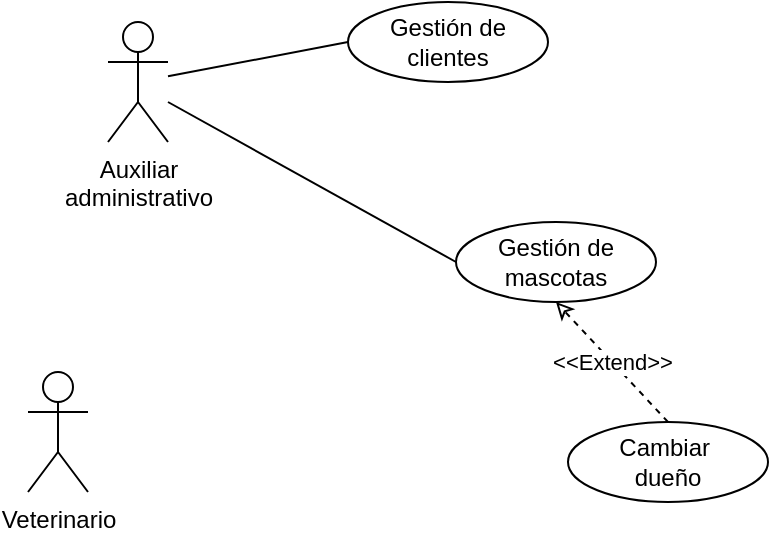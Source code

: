 <mxfile version="21.1.8" type="github">
  <diagram name="Página-1" id="RSb_NTL5c10utN3kaTzD">
    <mxGraphModel dx="839" dy="446" grid="1" gridSize="10" guides="1" tooltips="1" connect="1" arrows="1" fold="1" page="1" pageScale="1" pageWidth="827" pageHeight="1169" math="0" shadow="0">
      <root>
        <mxCell id="0" />
        <mxCell id="1" parent="0" />
        <mxCell id="qrvMgS9rP2UtTbuxi8w0-1" value="Auxiliar&lt;br&gt;administrativo&lt;br&gt;" style="shape=umlActor;verticalLabelPosition=bottom;verticalAlign=top;html=1;outlineConnect=0;" vertex="1" parent="1">
          <mxGeometry x="140" y="380" width="30" height="60" as="geometry" />
        </mxCell>
        <mxCell id="qrvMgS9rP2UtTbuxi8w0-2" value="Gestión de&lt;br&gt;clientes" style="ellipse;whiteSpace=wrap;html=1;" vertex="1" parent="1">
          <mxGeometry x="260" y="370" width="100" height="40" as="geometry" />
        </mxCell>
        <mxCell id="qrvMgS9rP2UtTbuxi8w0-3" value="Veterinario" style="shape=umlActor;verticalLabelPosition=bottom;verticalAlign=top;html=1;outlineConnect=0;" vertex="1" parent="1">
          <mxGeometry x="100" y="555" width="30" height="60" as="geometry" />
        </mxCell>
        <mxCell id="qrvMgS9rP2UtTbuxi8w0-4" value="Gestión de mascotas" style="ellipse;whiteSpace=wrap;html=1;" vertex="1" parent="1">
          <mxGeometry x="314" y="480" width="100" height="40" as="geometry" />
        </mxCell>
        <mxCell id="qrvMgS9rP2UtTbuxi8w0-5" value="Cambiar&amp;nbsp;&lt;br&gt;dueño" style="ellipse;whiteSpace=wrap;html=1;" vertex="1" parent="1">
          <mxGeometry x="370" y="580" width="100" height="40" as="geometry" />
        </mxCell>
        <mxCell id="qrvMgS9rP2UtTbuxi8w0-6" value="&amp;lt;&amp;lt;Extend&amp;gt;&amp;gt;" style="endArrow=classic;dashed=1;html=1;rounded=0;exitX=0.5;exitY=0;exitDx=0;exitDy=0;entryX=0.5;entryY=1;entryDx=0;entryDy=0;endFill=0;" edge="1" parent="1" source="qrvMgS9rP2UtTbuxi8w0-5" target="qrvMgS9rP2UtTbuxi8w0-4">
          <mxGeometry width="50" height="50" relative="1" as="geometry">
            <mxPoint x="390" y="510" as="sourcePoint" />
            <mxPoint x="440" y="460" as="targetPoint" />
          </mxGeometry>
        </mxCell>
        <mxCell id="qrvMgS9rP2UtTbuxi8w0-7" value="" style="endArrow=none;html=1;rounded=0;entryX=0;entryY=0.5;entryDx=0;entryDy=0;" edge="1" parent="1" source="qrvMgS9rP2UtTbuxi8w0-1" target="qrvMgS9rP2UtTbuxi8w0-2">
          <mxGeometry width="50" height="50" relative="1" as="geometry">
            <mxPoint x="390" y="510" as="sourcePoint" />
            <mxPoint x="440" y="460" as="targetPoint" />
          </mxGeometry>
        </mxCell>
        <mxCell id="qrvMgS9rP2UtTbuxi8w0-8" value="" style="endArrow=none;html=1;rounded=0;entryX=0;entryY=0.5;entryDx=0;entryDy=0;" edge="1" parent="1" target="qrvMgS9rP2UtTbuxi8w0-4">
          <mxGeometry width="50" height="50" relative="1" as="geometry">
            <mxPoint x="170" y="420" as="sourcePoint" />
            <mxPoint x="270" y="400" as="targetPoint" />
          </mxGeometry>
        </mxCell>
      </root>
    </mxGraphModel>
  </diagram>
</mxfile>
